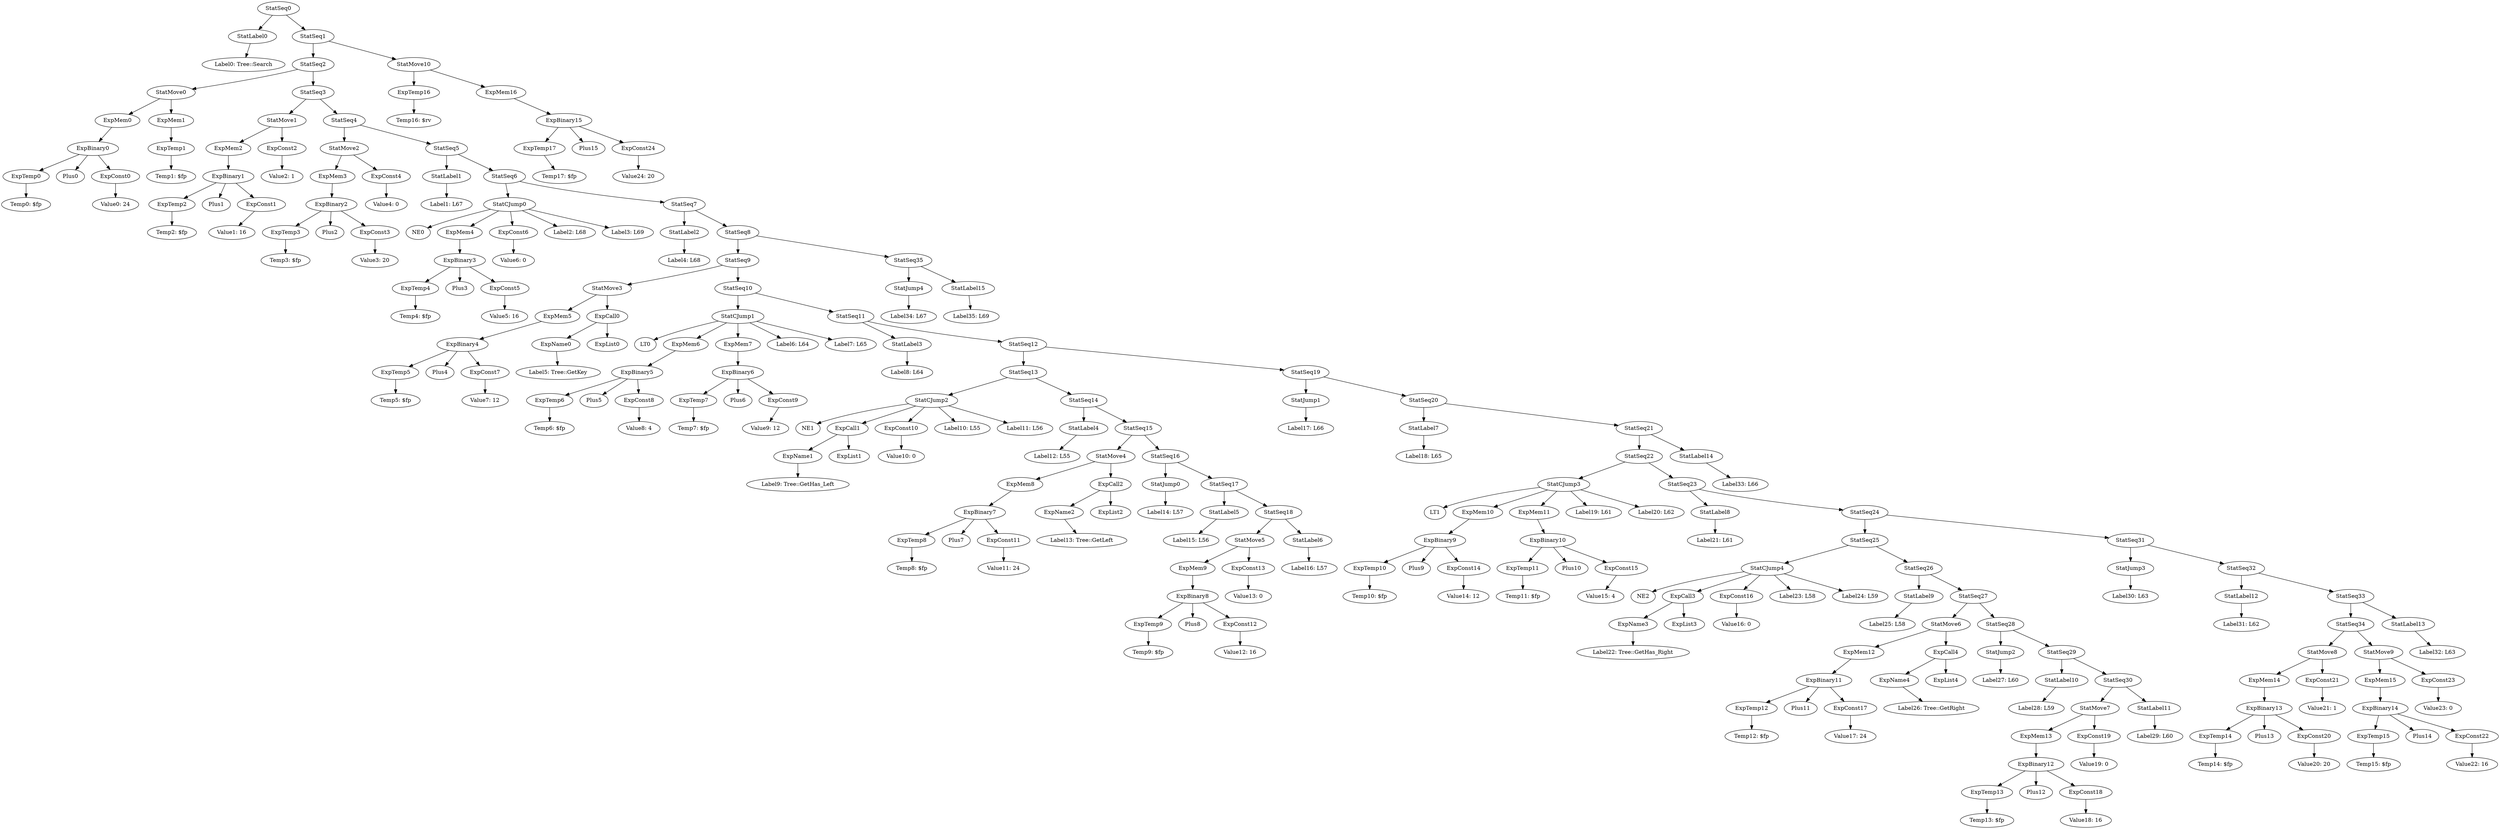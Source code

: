 digraph {
	ordering = out;
	StatMove10 -> ExpTemp16;
	StatMove10 -> ExpMem16;
	StatLabel15 -> "Label35: L69";
	StatSeq35 -> StatJump4;
	StatSeq35 -> StatLabel15;
	StatJump4 -> "Label34: L67";
	StatSeq8 -> StatSeq9;
	StatSeq8 -> StatSeq35;
	StatLabel14 -> "Label33: L66";
	StatSeq21 -> StatSeq22;
	StatSeq21 -> StatLabel14;
	StatLabel13 -> "Label32: L63";
	StatMove9 -> ExpMem15;
	StatMove9 -> ExpConst23;
	ExpTemp15 -> "Temp15: $fp";
	ExpConst22 -> "Value22: 16";
	StatSeq34 -> StatMove8;
	StatSeq34 -> StatMove9;
	ExpConst21 -> "Value21: 1";
	ExpMem14 -> ExpBinary13;
	ExpConst20 -> "Value20: 20";
	StatSeq32 -> StatLabel12;
	StatSeq32 -> StatSeq33;
	StatSeq24 -> StatSeq25;
	StatSeq24 -> StatSeq31;
	ExpTemp14 -> "Temp14: $fp";
	ExpConst19 -> "Value19: 0";
	StatMove7 -> ExpMem13;
	StatMove7 -> ExpConst19;
	ExpMem13 -> ExpBinary12;
	ExpConst18 -> "Value18: 16";
	ExpBinary12 -> ExpTemp13;
	ExpBinary12 -> Plus12;
	ExpBinary12 -> ExpConst18;
	ExpTemp13 -> "Temp13: $fp";
	StatSeq29 -> StatLabel10;
	StatSeq29 -> StatSeq30;
	StatSeq28 -> StatJump2;
	StatSeq28 -> StatSeq29;
	StatLabel10 -> "Label28: L59";
	StatJump2 -> "Label27: L60";
	StatSeq27 -> StatMove6;
	StatSeq27 -> StatSeq28;
	ExpName4 -> "Label26: Tree::GetRight";
	ExpMem12 -> ExpBinary11;
	ExpConst17 -> "Value17: 24";
	StatMove6 -> ExpMem12;
	StatMove6 -> ExpCall4;
	StatSeq26 -> StatLabel9;
	StatSeq26 -> StatSeq27;
	StatLabel9 -> "Label25: L58";
	StatSeq25 -> StatCJump4;
	StatSeq25 -> StatSeq26;
	ExpConst16 -> "Value16: 0";
	ExpName3 -> "Label22: Tree::GetHas_Right";
	StatLabel8 -> "Label21: L61";
	StatSeq22 -> StatCJump3;
	StatSeq22 -> StatSeq23;
	ExpBinary5 -> ExpTemp6;
	ExpBinary5 -> Plus5;
	ExpBinary5 -> ExpConst8;
	ExpTemp6 -> "Temp6: $fp";
	ExpConst24 -> "Value24: 20";
	StatMove3 -> ExpMem5;
	StatMove3 -> ExpCall0;
	StatCJump3 -> LT1;
	StatCJump3 -> ExpMem10;
	StatCJump3 -> ExpMem11;
	StatCJump3 -> "Label19: L61";
	StatCJump3 -> "Label20: L62";
	ExpConst0 -> "Value0: 24";
	StatMove8 -> ExpMem14;
	StatMove8 -> ExpConst21;
	StatLabel7 -> "Label18: L65";
	ExpConst2 -> "Value2: 1";
	ExpCall3 -> ExpName3;
	ExpCall3 -> ExpList3;
	StatCJump1 -> LT0;
	StatCJump1 -> ExpMem6;
	StatCJump1 -> ExpMem7;
	StatCJump1 -> "Label6: L64";
	StatCJump1 -> "Label7: L65";
	ExpConst4 -> "Value4: 0";
	ExpName0 -> "Label5: Tree::GetKey";
	ExpConst8 -> "Value8: 4";
	ExpConst6 -> "Value6: 0";
	ExpMem1 -> ExpTemp1;
	StatSeq2 -> StatMove0;
	StatSeq2 -> StatSeq3;
	ExpMem0 -> ExpBinary0;
	ExpMem3 -> ExpBinary2;
	ExpName2 -> "Label13: Tree::GetLeft";
	ExpMem5 -> ExpBinary4;
	ExpBinary2 -> ExpTemp3;
	ExpBinary2 -> Plus2;
	ExpBinary2 -> ExpConst3;
	ExpTemp5 -> "Temp5: $fp";
	ExpTemp4 -> "Temp4: $fp";
	StatLabel5 -> "Label15: L56";
	ExpBinary4 -> ExpTemp5;
	ExpBinary4 -> Plus4;
	ExpBinary4 -> ExpConst7;
	ExpTemp1 -> "Temp1: $fp";
	ExpConst5 -> "Value5: 16";
	StatSeq0 -> StatLabel0;
	StatSeq0 -> StatSeq1;
	StatSeq31 -> StatJump3;
	StatSeq31 -> StatSeq32;
	ExpTemp11 -> "Temp11: $fp";
	StatSeq6 -> StatCJump0;
	StatSeq6 -> StatSeq7;
	ExpTemp3 -> "Temp3: $fp";
	ExpTemp0 -> "Temp0: $fp";
	ExpTemp7 -> "Temp7: $fp";
	StatSeq9 -> StatMove3;
	StatSeq9 -> StatSeq10;
	ExpCall0 -> ExpName0;
	ExpCall0 -> ExpList0;
	StatLabel1 -> "Label1: L67";
	StatSeq1 -> StatSeq2;
	StatSeq1 -> StatMove10;
	ExpMem2 -> ExpBinary1;
	StatMove0 -> ExpMem0;
	StatMove0 -> ExpMem1;
	StatSeq3 -> StatMove1;
	StatSeq3 -> StatSeq4;
	ExpBinary3 -> ExpTemp4;
	ExpBinary3 -> Plus3;
	ExpBinary3 -> ExpConst5;
	StatLabel3 -> "Label8: L64";
	ExpMem7 -> ExpBinary6;
	StatSeq15 -> StatMove4;
	StatSeq15 -> StatSeq16;
	ExpConst15 -> "Value15: 4";
	StatSeq33 -> StatSeq34;
	StatSeq33 -> StatLabel13;
	ExpBinary11 -> ExpTemp12;
	ExpBinary11 -> Plus11;
	ExpBinary11 -> ExpConst17;
	ExpMem4 -> ExpBinary3;
	ExpBinary0 -> ExpTemp0;
	ExpBinary0 -> Plus0;
	ExpBinary0 -> ExpConst0;
	StatLabel11 -> "Label29: L60";
	ExpTemp2 -> "Temp2: $fp";
	ExpBinary13 -> ExpTemp14;
	ExpBinary13 -> Plus13;
	ExpBinary13 -> ExpConst20;
	StatMove2 -> ExpMem3;
	StatMove2 -> ExpConst4;
	ExpConst1 -> "Value1: 16";
	StatCJump0 -> NE0;
	StatCJump0 -> ExpMem4;
	StatCJump0 -> ExpConst6;
	StatCJump0 -> "Label2: L68";
	StatCJump0 -> "Label3: L69";
	ExpBinary14 -> ExpTemp15;
	ExpBinary14 -> Plus14;
	ExpBinary14 -> ExpConst22;
	StatSeq5 -> StatLabel1;
	StatSeq5 -> StatSeq6;
	StatSeq23 -> StatLabel8;
	StatSeq23 -> StatSeq24;
	StatLabel4 -> "Label12: L55";
	StatSeq30 -> StatMove7;
	StatSeq30 -> StatLabel11;
	StatLabel0 -> "Label0: Tree::Search";
	StatSeq17 -> StatLabel5;
	StatSeq17 -> StatSeq18;
	StatMove1 -> ExpMem2;
	StatMove1 -> ExpConst2;
	ExpTemp17 -> "Temp17: $fp";
	ExpMem9 -> ExpBinary8;
	StatSeq13 -> StatCJump2;
	StatSeq13 -> StatSeq14;
	ExpConst7 -> "Value7: 12";
	ExpConst3 -> "Value3: 20";
	ExpConst23 -> "Value23: 0";
	ExpTemp12 -> "Temp12: $fp";
	StatLabel6 -> "Label16: L57";
	ExpMem6 -> ExpBinary5;
	ExpTemp16 -> "Temp16: $rv";
	StatCJump2 -> NE1;
	StatCJump2 -> ExpCall1;
	StatCJump2 -> ExpConst10;
	StatCJump2 -> "Label10: L55";
	StatCJump2 -> "Label11: L56";
	ExpMem16 -> ExpBinary15;
	ExpBinary6 -> ExpTemp7;
	ExpBinary6 -> Plus6;
	ExpBinary6 -> ExpConst9;
	StatSeq10 -> StatCJump1;
	StatSeq10 -> StatSeq11;
	ExpName1 -> "Label9: Tree::GetHas_Left";
	StatSeq14 -> StatLabel4;
	StatSeq14 -> StatSeq15;
	ExpCall1 -> ExpName1;
	ExpCall1 -> ExpList1;
	StatJump0 -> "Label14: L57";
	ExpBinary1 -> ExpTemp2;
	ExpBinary1 -> Plus1;
	ExpBinary1 -> ExpConst1;
	ExpConst10 -> "Value10: 0";
	ExpConst9 -> "Value9: 12";
	StatMove5 -> ExpMem9;
	StatMove5 -> ExpConst13;
	StatLabel2 -> "Label4: L68";
	StatMove4 -> ExpMem8;
	StatMove4 -> ExpCall2;
	ExpMem15 -> ExpBinary14;
	ExpTemp8 -> "Temp8: $fp";
	ExpConst12 -> "Value12: 16";
	StatLabel12 -> "Label31: L62";
	ExpConst11 -> "Value11: 24";
	ExpMem8 -> ExpBinary7;
	ExpBinary15 -> ExpTemp17;
	ExpBinary15 -> Plus15;
	ExpBinary15 -> ExpConst24;
	ExpCall2 -> ExpName2;
	ExpCall2 -> ExpList2;
	StatSeq7 -> StatLabel2;
	StatSeq7 -> StatSeq8;
	StatSeq16 -> StatJump0;
	StatSeq16 -> StatSeq17;
	StatJump3 -> "Label30: L63";
	ExpCall4 -> ExpName4;
	ExpCall4 -> ExpList4;
	ExpTemp9 -> "Temp9: $fp";
	StatSeq19 -> StatJump1;
	StatSeq19 -> StatSeq20;
	StatSeq11 -> StatLabel3;
	StatSeq11 -> StatSeq12;
	StatSeq20 -> StatLabel7;
	StatSeq20 -> StatSeq21;
	StatCJump4 -> NE2;
	StatCJump4 -> ExpCall3;
	StatCJump4 -> ExpConst16;
	StatCJump4 -> "Label23: L58";
	StatCJump4 -> "Label24: L59";
	ExpBinary7 -> ExpTemp8;
	ExpBinary7 -> Plus7;
	ExpBinary7 -> ExpConst11;
	ExpBinary9 -> ExpTemp10;
	ExpBinary9 -> Plus9;
	ExpBinary9 -> ExpConst14;
	ExpBinary8 -> ExpTemp9;
	ExpBinary8 -> Plus8;
	ExpBinary8 -> ExpConst12;
	ExpConst13 -> "Value13: 0";
	StatSeq18 -> StatMove5;
	StatSeq18 -> StatLabel6;
	StatSeq12 -> StatSeq13;
	StatSeq12 -> StatSeq19;
	StatSeq4 -> StatMove2;
	StatSeq4 -> StatSeq5;
	StatJump1 -> "Label17: L66";
	ExpConst14 -> "Value14: 12";
	ExpTemp10 -> "Temp10: $fp";
	ExpMem10 -> ExpBinary9;
	ExpBinary10 -> ExpTemp11;
	ExpBinary10 -> Plus10;
	ExpBinary10 -> ExpConst15;
	ExpMem11 -> ExpBinary10;
}


